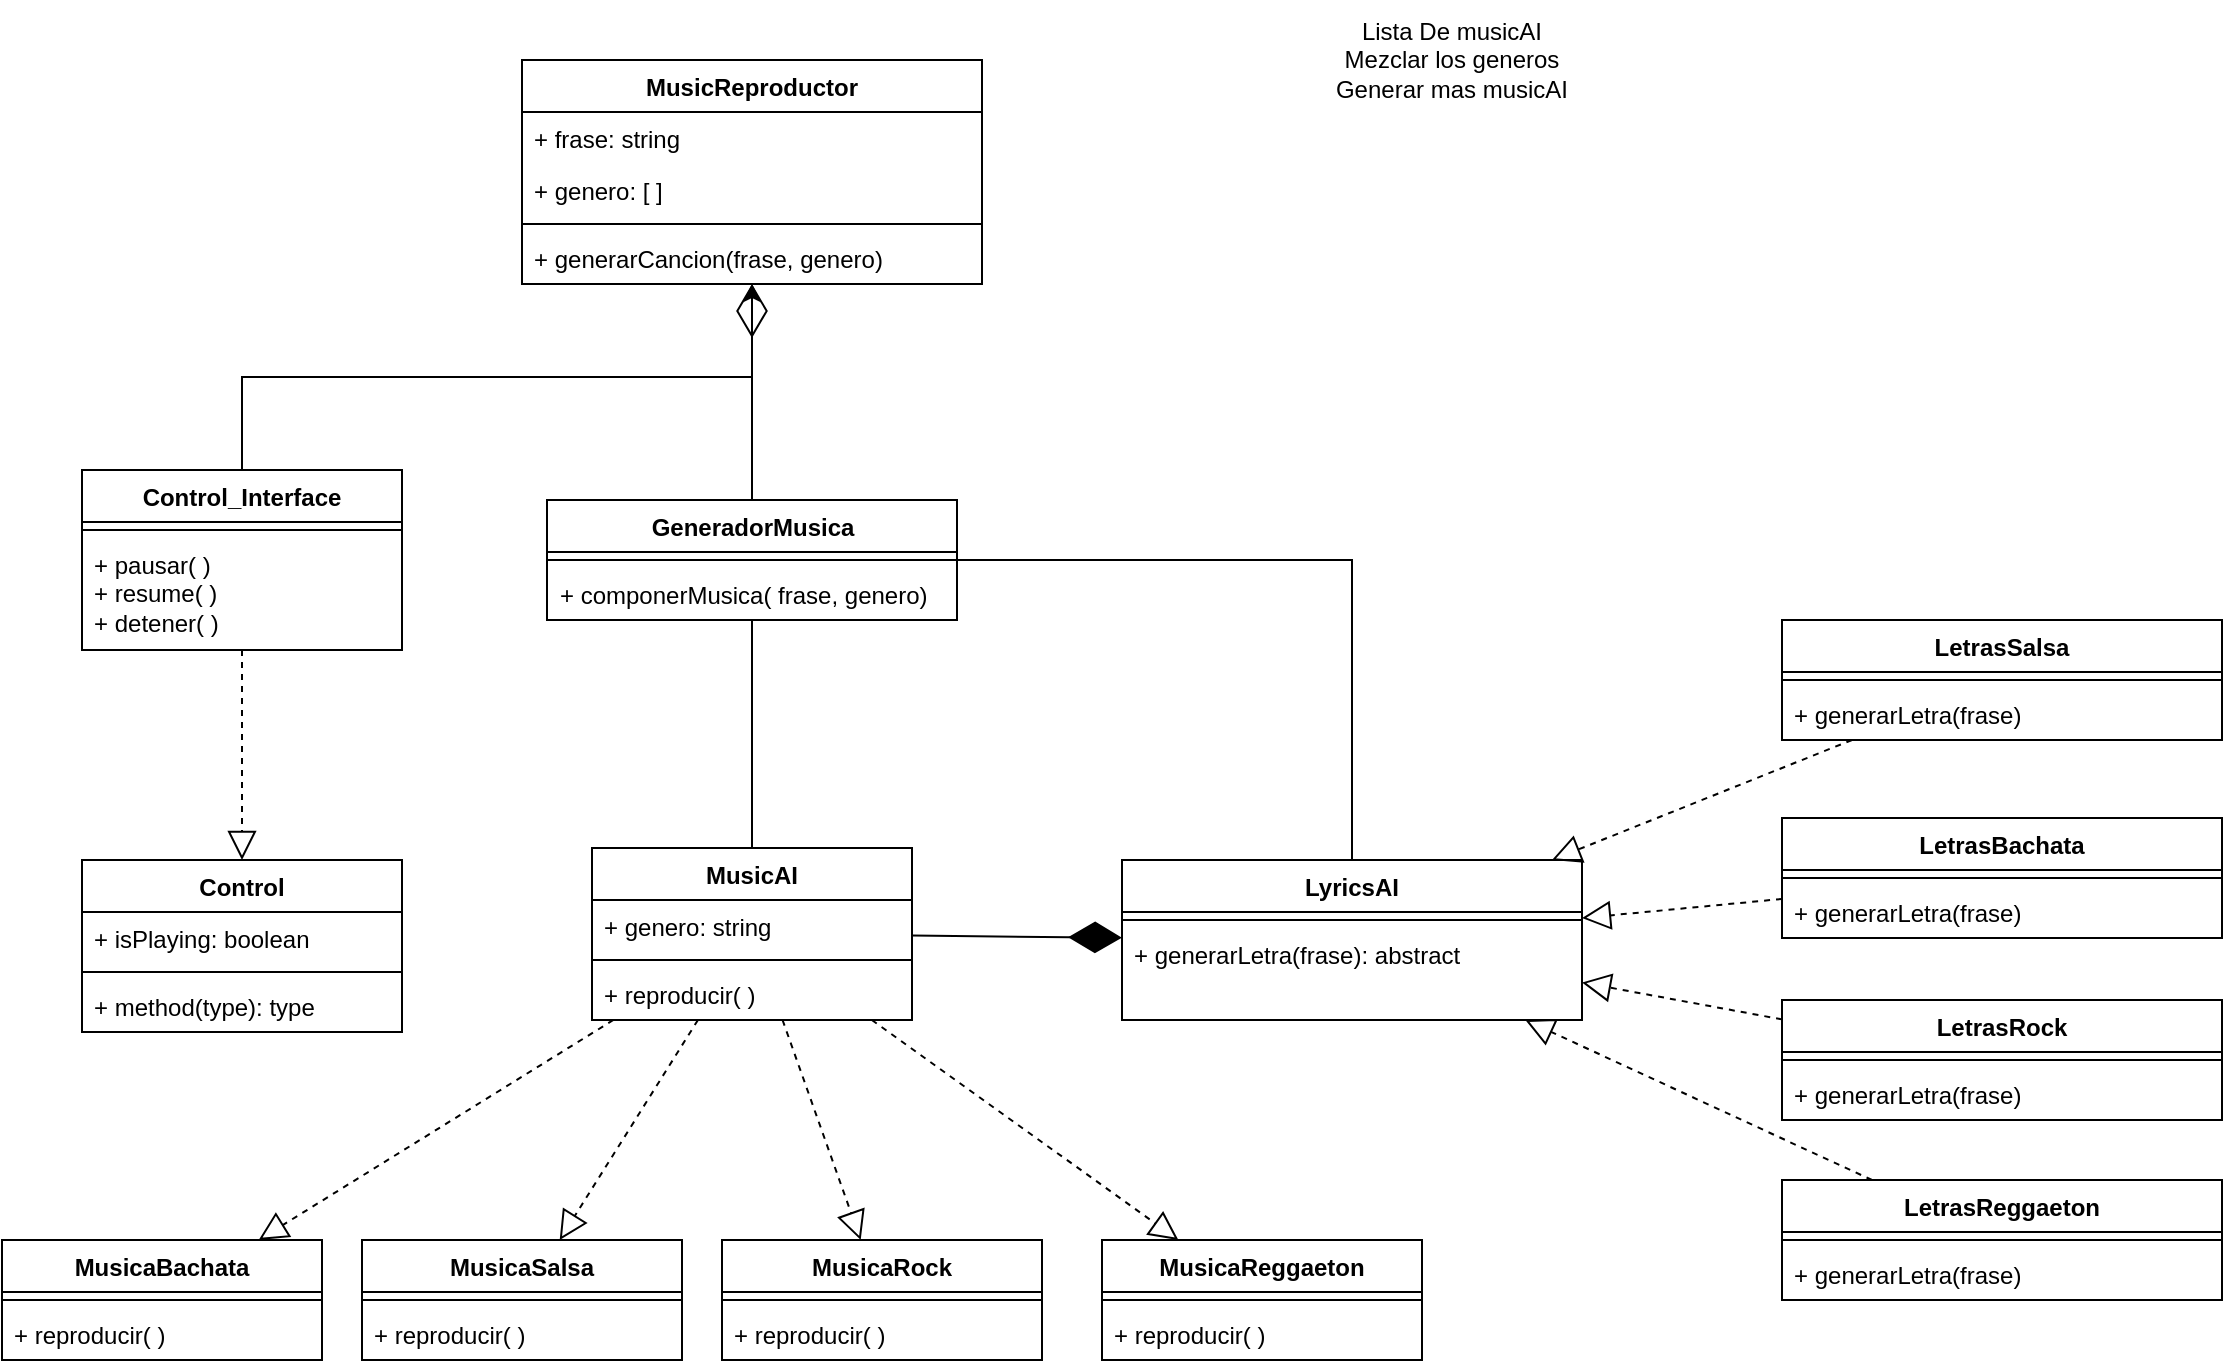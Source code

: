 <mxfile version="21.7.5" type="github">
  <diagram name="Página-1" id="z1PByEqdLCHVUJ9tPRRJ">
    <mxGraphModel dx="1127" dy="792" grid="1" gridSize="10" guides="1" tooltips="1" connect="1" arrows="1" fold="1" page="1" pageScale="1" pageWidth="827" pageHeight="1169" math="0" shadow="0">
      <root>
        <mxCell id="0" />
        <mxCell id="1" parent="0" />
        <mxCell id="fPxyy4-nxD-G0ZK6z71C-1" value="MusicReproductor" style="swimlane;fontStyle=1;align=center;verticalAlign=top;childLayout=stackLayout;horizontal=1;startSize=26;horizontalStack=0;resizeParent=1;resizeParentMax=0;resizeLast=0;collapsible=1;marginBottom=0;whiteSpace=wrap;html=1;" vertex="1" parent="1">
          <mxGeometry x="280" y="120" width="230" height="112" as="geometry" />
        </mxCell>
        <mxCell id="fPxyy4-nxD-G0ZK6z71C-2" value="+ frase: string" style="text;strokeColor=none;fillColor=none;align=left;verticalAlign=top;spacingLeft=4;spacingRight=4;overflow=hidden;rotatable=0;points=[[0,0.5],[1,0.5]];portConstraint=eastwest;whiteSpace=wrap;html=1;" vertex="1" parent="fPxyy4-nxD-G0ZK6z71C-1">
          <mxGeometry y="26" width="230" height="26" as="geometry" />
        </mxCell>
        <mxCell id="fPxyy4-nxD-G0ZK6z71C-45" value="+ genero: [ ]" style="text;strokeColor=none;fillColor=none;align=left;verticalAlign=top;spacingLeft=4;spacingRight=4;overflow=hidden;rotatable=0;points=[[0,0.5],[1,0.5]];portConstraint=eastwest;whiteSpace=wrap;html=1;" vertex="1" parent="fPxyy4-nxD-G0ZK6z71C-1">
          <mxGeometry y="52" width="230" height="26" as="geometry" />
        </mxCell>
        <mxCell id="fPxyy4-nxD-G0ZK6z71C-3" value="" style="line;strokeWidth=1;fillColor=none;align=left;verticalAlign=middle;spacingTop=-1;spacingLeft=3;spacingRight=3;rotatable=0;labelPosition=right;points=[];portConstraint=eastwest;strokeColor=inherit;" vertex="1" parent="fPxyy4-nxD-G0ZK6z71C-1">
          <mxGeometry y="78" width="230" height="8" as="geometry" />
        </mxCell>
        <mxCell id="fPxyy4-nxD-G0ZK6z71C-4" value="+ generarCancion(frase, genero)" style="text;strokeColor=none;fillColor=none;align=left;verticalAlign=top;spacingLeft=4;spacingRight=4;overflow=hidden;rotatable=0;points=[[0,0.5],[1,0.5]];portConstraint=eastwest;whiteSpace=wrap;html=1;" vertex="1" parent="fPxyy4-nxD-G0ZK6z71C-1">
          <mxGeometry y="86" width="230" height="26" as="geometry" />
        </mxCell>
        <mxCell id="fPxyy4-nxD-G0ZK6z71C-5" value="LyricsAI" style="swimlane;fontStyle=1;align=center;verticalAlign=top;childLayout=stackLayout;horizontal=1;startSize=26;horizontalStack=0;resizeParent=1;resizeParentMax=0;resizeLast=0;collapsible=1;marginBottom=0;whiteSpace=wrap;html=1;" vertex="1" parent="1">
          <mxGeometry x="580" y="520" width="230" height="80" as="geometry" />
        </mxCell>
        <mxCell id="fPxyy4-nxD-G0ZK6z71C-7" value="" style="line;strokeWidth=1;fillColor=none;align=left;verticalAlign=middle;spacingTop=-1;spacingLeft=3;spacingRight=3;rotatable=0;labelPosition=right;points=[];portConstraint=eastwest;strokeColor=inherit;" vertex="1" parent="fPxyy4-nxD-G0ZK6z71C-5">
          <mxGeometry y="26" width="230" height="8" as="geometry" />
        </mxCell>
        <mxCell id="fPxyy4-nxD-G0ZK6z71C-8" value="+ generarLetra(frase): abstract" style="text;strokeColor=none;fillColor=none;align=left;verticalAlign=top;spacingLeft=4;spacingRight=4;overflow=hidden;rotatable=0;points=[[0,0.5],[1,0.5]];portConstraint=eastwest;whiteSpace=wrap;html=1;" vertex="1" parent="fPxyy4-nxD-G0ZK6z71C-5">
          <mxGeometry y="34" width="230" height="46" as="geometry" />
        </mxCell>
        <mxCell id="fPxyy4-nxD-G0ZK6z71C-16" value="LetrasRock" style="swimlane;fontStyle=1;align=center;verticalAlign=top;childLayout=stackLayout;horizontal=1;startSize=26;horizontalStack=0;resizeParent=1;resizeParentMax=0;resizeLast=0;collapsible=1;marginBottom=0;whiteSpace=wrap;html=1;" vertex="1" parent="1">
          <mxGeometry x="910" y="590" width="220" height="60" as="geometry" />
        </mxCell>
        <mxCell id="fPxyy4-nxD-G0ZK6z71C-18" value="" style="line;strokeWidth=1;fillColor=none;align=left;verticalAlign=middle;spacingTop=-1;spacingLeft=3;spacingRight=3;rotatable=0;labelPosition=right;points=[];portConstraint=eastwest;strokeColor=inherit;" vertex="1" parent="fPxyy4-nxD-G0ZK6z71C-16">
          <mxGeometry y="26" width="220" height="8" as="geometry" />
        </mxCell>
        <mxCell id="fPxyy4-nxD-G0ZK6z71C-34" value="+&amp;nbsp;generarLetra(frase)" style="text;strokeColor=none;fillColor=none;align=left;verticalAlign=top;spacingLeft=4;spacingRight=4;overflow=hidden;rotatable=0;points=[[0,0.5],[1,0.5]];portConstraint=eastwest;whiteSpace=wrap;html=1;" vertex="1" parent="fPxyy4-nxD-G0ZK6z71C-16">
          <mxGeometry y="34" width="220" height="26" as="geometry" />
        </mxCell>
        <mxCell id="fPxyy4-nxD-G0ZK6z71C-20" value="LetrasBachata" style="swimlane;fontStyle=1;align=center;verticalAlign=top;childLayout=stackLayout;horizontal=1;startSize=26;horizontalStack=0;resizeParent=1;resizeParentMax=0;resizeLast=0;collapsible=1;marginBottom=0;whiteSpace=wrap;html=1;" vertex="1" parent="1">
          <mxGeometry x="910" y="499" width="220" height="60" as="geometry" />
        </mxCell>
        <mxCell id="fPxyy4-nxD-G0ZK6z71C-21" value="" style="line;strokeWidth=1;fillColor=none;align=left;verticalAlign=middle;spacingTop=-1;spacingLeft=3;spacingRight=3;rotatable=0;labelPosition=right;points=[];portConstraint=eastwest;strokeColor=inherit;" vertex="1" parent="fPxyy4-nxD-G0ZK6z71C-20">
          <mxGeometry y="26" width="220" height="8" as="geometry" />
        </mxCell>
        <mxCell id="fPxyy4-nxD-G0ZK6z71C-33" value="+&amp;nbsp;generarLetra(frase)" style="text;strokeColor=none;fillColor=none;align=left;verticalAlign=top;spacingLeft=4;spacingRight=4;overflow=hidden;rotatable=0;points=[[0,0.5],[1,0.5]];portConstraint=eastwest;whiteSpace=wrap;html=1;" vertex="1" parent="fPxyy4-nxD-G0ZK6z71C-20">
          <mxGeometry y="34" width="220" height="26" as="geometry" />
        </mxCell>
        <mxCell id="fPxyy4-nxD-G0ZK6z71C-23" value="LetrasReggaeton" style="swimlane;fontStyle=1;align=center;verticalAlign=top;childLayout=stackLayout;horizontal=1;startSize=26;horizontalStack=0;resizeParent=1;resizeParentMax=0;resizeLast=0;collapsible=1;marginBottom=0;whiteSpace=wrap;html=1;" vertex="1" parent="1">
          <mxGeometry x="910" y="680" width="220" height="60" as="geometry" />
        </mxCell>
        <mxCell id="fPxyy4-nxD-G0ZK6z71C-24" value="" style="line;strokeWidth=1;fillColor=none;align=left;verticalAlign=middle;spacingTop=-1;spacingLeft=3;spacingRight=3;rotatable=0;labelPosition=right;points=[];portConstraint=eastwest;strokeColor=inherit;" vertex="1" parent="fPxyy4-nxD-G0ZK6z71C-23">
          <mxGeometry y="26" width="220" height="8" as="geometry" />
        </mxCell>
        <mxCell id="fPxyy4-nxD-G0ZK6z71C-35" value="+&amp;nbsp;generarLetra(frase)" style="text;strokeColor=none;fillColor=none;align=left;verticalAlign=top;spacingLeft=4;spacingRight=4;overflow=hidden;rotatable=0;points=[[0,0.5],[1,0.5]];portConstraint=eastwest;whiteSpace=wrap;html=1;" vertex="1" parent="fPxyy4-nxD-G0ZK6z71C-23">
          <mxGeometry y="34" width="220" height="26" as="geometry" />
        </mxCell>
        <mxCell id="fPxyy4-nxD-G0ZK6z71C-26" value="LetrasSalsa" style="swimlane;fontStyle=1;align=center;verticalAlign=top;childLayout=stackLayout;horizontal=1;startSize=26;horizontalStack=0;resizeParent=1;resizeParentMax=0;resizeLast=0;collapsible=1;marginBottom=0;whiteSpace=wrap;html=1;" vertex="1" parent="1">
          <mxGeometry x="910" y="400" width="220" height="60" as="geometry" />
        </mxCell>
        <mxCell id="fPxyy4-nxD-G0ZK6z71C-27" value="" style="line;strokeWidth=1;fillColor=none;align=left;verticalAlign=middle;spacingTop=-1;spacingLeft=3;spacingRight=3;rotatable=0;labelPosition=right;points=[];portConstraint=eastwest;strokeColor=inherit;" vertex="1" parent="fPxyy4-nxD-G0ZK6z71C-26">
          <mxGeometry y="26" width="220" height="8" as="geometry" />
        </mxCell>
        <mxCell id="fPxyy4-nxD-G0ZK6z71C-28" value="+&amp;nbsp;generarLetra(frase)" style="text;strokeColor=none;fillColor=none;align=left;verticalAlign=top;spacingLeft=4;spacingRight=4;overflow=hidden;rotatable=0;points=[[0,0.5],[1,0.5]];portConstraint=eastwest;whiteSpace=wrap;html=1;" vertex="1" parent="fPxyy4-nxD-G0ZK6z71C-26">
          <mxGeometry y="34" width="220" height="26" as="geometry" />
        </mxCell>
        <mxCell id="fPxyy4-nxD-G0ZK6z71C-32" value="" style="endArrow=block;dashed=1;endFill=0;endSize=12;html=1;rounded=0;" edge="1" parent="1" source="fPxyy4-nxD-G0ZK6z71C-26" target="fPxyy4-nxD-G0ZK6z71C-5">
          <mxGeometry width="160" relative="1" as="geometry">
            <mxPoint x="690" y="630" as="sourcePoint" />
            <mxPoint x="850" y="630" as="targetPoint" />
          </mxGeometry>
        </mxCell>
        <mxCell id="fPxyy4-nxD-G0ZK6z71C-36" value="" style="endArrow=block;dashed=1;endFill=0;endSize=12;html=1;rounded=0;" edge="1" parent="1" source="fPxyy4-nxD-G0ZK6z71C-20" target="fPxyy4-nxD-G0ZK6z71C-5">
          <mxGeometry width="160" relative="1" as="geometry">
            <mxPoint x="955" y="470" as="sourcePoint" />
            <mxPoint x="805" y="530" as="targetPoint" />
          </mxGeometry>
        </mxCell>
        <mxCell id="fPxyy4-nxD-G0ZK6z71C-37" value="" style="endArrow=block;dashed=1;endFill=0;endSize=12;html=1;rounded=0;" edge="1" parent="1" source="fPxyy4-nxD-G0ZK6z71C-16" target="fPxyy4-nxD-G0ZK6z71C-5">
          <mxGeometry width="160" relative="1" as="geometry">
            <mxPoint x="920" y="549" as="sourcePoint" />
            <mxPoint x="820" y="559" as="targetPoint" />
          </mxGeometry>
        </mxCell>
        <mxCell id="fPxyy4-nxD-G0ZK6z71C-38" value="" style="endArrow=block;dashed=1;endFill=0;endSize=12;html=1;rounded=0;" edge="1" parent="1" source="fPxyy4-nxD-G0ZK6z71C-23" target="fPxyy4-nxD-G0ZK6z71C-5">
          <mxGeometry width="160" relative="1" as="geometry">
            <mxPoint x="930" y="559" as="sourcePoint" />
            <mxPoint x="830" y="569" as="targetPoint" />
          </mxGeometry>
        </mxCell>
        <mxCell id="fPxyy4-nxD-G0ZK6z71C-40" value="" style="endArrow=diamondThin;endFill=1;endSize=24;html=1;rounded=0;" edge="1" parent="1" source="fPxyy4-nxD-G0ZK6z71C-41" target="fPxyy4-nxD-G0ZK6z71C-5">
          <mxGeometry width="160" relative="1" as="geometry">
            <mxPoint x="410" y="559.44" as="sourcePoint" />
            <mxPoint x="570" y="559.44" as="targetPoint" />
          </mxGeometry>
        </mxCell>
        <mxCell id="fPxyy4-nxD-G0ZK6z71C-41" value="MusicAI" style="swimlane;fontStyle=1;align=center;verticalAlign=top;childLayout=stackLayout;horizontal=1;startSize=26;horizontalStack=0;resizeParent=1;resizeParentMax=0;resizeLast=0;collapsible=1;marginBottom=0;whiteSpace=wrap;html=1;" vertex="1" parent="1">
          <mxGeometry x="315" y="514" width="160" height="86" as="geometry" />
        </mxCell>
        <mxCell id="fPxyy4-nxD-G0ZK6z71C-42" value="+ genero: string" style="text;strokeColor=none;fillColor=none;align=left;verticalAlign=top;spacingLeft=4;spacingRight=4;overflow=hidden;rotatable=0;points=[[0,0.5],[1,0.5]];portConstraint=eastwest;whiteSpace=wrap;html=1;" vertex="1" parent="fPxyy4-nxD-G0ZK6z71C-41">
          <mxGeometry y="26" width="160" height="26" as="geometry" />
        </mxCell>
        <mxCell id="fPxyy4-nxD-G0ZK6z71C-43" value="" style="line;strokeWidth=1;fillColor=none;align=left;verticalAlign=middle;spacingTop=-1;spacingLeft=3;spacingRight=3;rotatable=0;labelPosition=right;points=[];portConstraint=eastwest;strokeColor=inherit;" vertex="1" parent="fPxyy4-nxD-G0ZK6z71C-41">
          <mxGeometry y="52" width="160" height="8" as="geometry" />
        </mxCell>
        <mxCell id="fPxyy4-nxD-G0ZK6z71C-44" value="+ reproducir( )" style="text;strokeColor=none;fillColor=none;align=left;verticalAlign=top;spacingLeft=4;spacingRight=4;overflow=hidden;rotatable=0;points=[[0,0.5],[1,0.5]];portConstraint=eastwest;whiteSpace=wrap;html=1;" vertex="1" parent="fPxyy4-nxD-G0ZK6z71C-41">
          <mxGeometry y="60" width="160" height="26" as="geometry" />
        </mxCell>
        <mxCell id="fPxyy4-nxD-G0ZK6z71C-90" style="edgeStyle=orthogonalEdgeStyle;rounded=0;orthogonalLoop=1;jettySize=auto;html=1;exitX=0.5;exitY=0;exitDx=0;exitDy=0;" edge="1" parent="1" source="fPxyy4-nxD-G0ZK6z71C-46" target="fPxyy4-nxD-G0ZK6z71C-1">
          <mxGeometry relative="1" as="geometry" />
        </mxCell>
        <mxCell id="fPxyy4-nxD-G0ZK6z71C-46" value="Control_Interface" style="swimlane;fontStyle=1;align=center;verticalAlign=top;childLayout=stackLayout;horizontal=1;startSize=26;horizontalStack=0;resizeParent=1;resizeParentMax=0;resizeLast=0;collapsible=1;marginBottom=0;whiteSpace=wrap;html=1;" vertex="1" parent="1">
          <mxGeometry x="60" y="325" width="160" height="90" as="geometry" />
        </mxCell>
        <mxCell id="fPxyy4-nxD-G0ZK6z71C-48" value="" style="line;strokeWidth=1;fillColor=none;align=left;verticalAlign=middle;spacingTop=-1;spacingLeft=3;spacingRight=3;rotatable=0;labelPosition=right;points=[];portConstraint=eastwest;strokeColor=inherit;" vertex="1" parent="fPxyy4-nxD-G0ZK6z71C-46">
          <mxGeometry y="26" width="160" height="8" as="geometry" />
        </mxCell>
        <mxCell id="fPxyy4-nxD-G0ZK6z71C-49" value="&lt;div&gt;+ pausar( )&lt;/div&gt;&lt;div&gt;+ resume( )&lt;/div&gt;&lt;div&gt;+ detener( )&lt;br&gt;&lt;/div&gt;" style="text;strokeColor=none;fillColor=none;align=left;verticalAlign=top;spacingLeft=4;spacingRight=4;overflow=hidden;rotatable=0;points=[[0,0.5],[1,0.5]];portConstraint=eastwest;whiteSpace=wrap;html=1;" vertex="1" parent="fPxyy4-nxD-G0ZK6z71C-46">
          <mxGeometry y="34" width="160" height="56" as="geometry" />
        </mxCell>
        <mxCell id="fPxyy4-nxD-G0ZK6z71C-50" value="Control" style="swimlane;fontStyle=1;align=center;verticalAlign=top;childLayout=stackLayout;horizontal=1;startSize=26;horizontalStack=0;resizeParent=1;resizeParentMax=0;resizeLast=0;collapsible=1;marginBottom=0;whiteSpace=wrap;html=1;" vertex="1" parent="1">
          <mxGeometry x="60" y="520" width="160" height="86" as="geometry" />
        </mxCell>
        <mxCell id="fPxyy4-nxD-G0ZK6z71C-51" value="+ isPlaying: boolean" style="text;strokeColor=none;fillColor=none;align=left;verticalAlign=top;spacingLeft=4;spacingRight=4;overflow=hidden;rotatable=0;points=[[0,0.5],[1,0.5]];portConstraint=eastwest;whiteSpace=wrap;html=1;" vertex="1" parent="fPxyy4-nxD-G0ZK6z71C-50">
          <mxGeometry y="26" width="160" height="26" as="geometry" />
        </mxCell>
        <mxCell id="fPxyy4-nxD-G0ZK6z71C-52" value="" style="line;strokeWidth=1;fillColor=none;align=left;verticalAlign=middle;spacingTop=-1;spacingLeft=3;spacingRight=3;rotatable=0;labelPosition=right;points=[];portConstraint=eastwest;strokeColor=inherit;" vertex="1" parent="fPxyy4-nxD-G0ZK6z71C-50">
          <mxGeometry y="52" width="160" height="8" as="geometry" />
        </mxCell>
        <mxCell id="fPxyy4-nxD-G0ZK6z71C-53" value="+ method(type): type" style="text;strokeColor=none;fillColor=none;align=left;verticalAlign=top;spacingLeft=4;spacingRight=4;overflow=hidden;rotatable=0;points=[[0,0.5],[1,0.5]];portConstraint=eastwest;whiteSpace=wrap;html=1;" vertex="1" parent="fPxyy4-nxD-G0ZK6z71C-50">
          <mxGeometry y="60" width="160" height="26" as="geometry" />
        </mxCell>
        <mxCell id="fPxyy4-nxD-G0ZK6z71C-54" value="" style="endArrow=block;dashed=1;endFill=0;endSize=12;html=1;rounded=0;" edge="1" parent="1" source="fPxyy4-nxD-G0ZK6z71C-46" target="fPxyy4-nxD-G0ZK6z71C-50">
          <mxGeometry width="160" relative="1" as="geometry">
            <mxPoint x="340" y="430" as="sourcePoint" />
            <mxPoint x="500" y="430" as="targetPoint" />
          </mxGeometry>
        </mxCell>
        <mxCell id="fPxyy4-nxD-G0ZK6z71C-55" value="GeneradorMusica" style="swimlane;fontStyle=1;align=center;verticalAlign=top;childLayout=stackLayout;horizontal=1;startSize=26;horizontalStack=0;resizeParent=1;resizeParentMax=0;resizeLast=0;collapsible=1;marginBottom=0;whiteSpace=wrap;html=1;" vertex="1" parent="1">
          <mxGeometry x="292.5" y="340" width="205" height="60" as="geometry" />
        </mxCell>
        <mxCell id="fPxyy4-nxD-G0ZK6z71C-57" value="" style="line;strokeWidth=1;fillColor=none;align=left;verticalAlign=middle;spacingTop=-1;spacingLeft=3;spacingRight=3;rotatable=0;labelPosition=right;points=[];portConstraint=eastwest;strokeColor=inherit;" vertex="1" parent="fPxyy4-nxD-G0ZK6z71C-55">
          <mxGeometry y="26" width="205" height="8" as="geometry" />
        </mxCell>
        <mxCell id="fPxyy4-nxD-G0ZK6z71C-58" value="+ componerMusica( frase, genero)" style="text;strokeColor=none;fillColor=none;align=left;verticalAlign=top;spacingLeft=4;spacingRight=4;overflow=hidden;rotatable=0;points=[[0,0.5],[1,0.5]];portConstraint=eastwest;whiteSpace=wrap;html=1;" vertex="1" parent="fPxyy4-nxD-G0ZK6z71C-55">
          <mxGeometry y="34" width="205" height="26" as="geometry" />
        </mxCell>
        <mxCell id="fPxyy4-nxD-G0ZK6z71C-59" value="" style="endArrow=diamondThin;endFill=0;endSize=24;html=1;rounded=0;" edge="1" parent="1" source="fPxyy4-nxD-G0ZK6z71C-55" target="fPxyy4-nxD-G0ZK6z71C-1">
          <mxGeometry width="160" relative="1" as="geometry">
            <mxPoint x="490" y="430" as="sourcePoint" />
            <mxPoint x="650" y="430" as="targetPoint" />
          </mxGeometry>
        </mxCell>
        <mxCell id="fPxyy4-nxD-G0ZK6z71C-61" value="MusicaSalsa" style="swimlane;fontStyle=1;align=center;verticalAlign=top;childLayout=stackLayout;horizontal=1;startSize=26;horizontalStack=0;resizeParent=1;resizeParentMax=0;resizeLast=0;collapsible=1;marginBottom=0;whiteSpace=wrap;html=1;" vertex="1" parent="1">
          <mxGeometry x="200" y="710" width="160" height="60" as="geometry" />
        </mxCell>
        <mxCell id="fPxyy4-nxD-G0ZK6z71C-63" value="" style="line;strokeWidth=1;fillColor=none;align=left;verticalAlign=middle;spacingTop=-1;spacingLeft=3;spacingRight=3;rotatable=0;labelPosition=right;points=[];portConstraint=eastwest;strokeColor=inherit;" vertex="1" parent="fPxyy4-nxD-G0ZK6z71C-61">
          <mxGeometry y="26" width="160" height="8" as="geometry" />
        </mxCell>
        <mxCell id="fPxyy4-nxD-G0ZK6z71C-79" value="+ reproducir( )" style="text;strokeColor=none;fillColor=none;align=left;verticalAlign=top;spacingLeft=4;spacingRight=4;overflow=hidden;rotatable=0;points=[[0,0.5],[1,0.5]];portConstraint=eastwest;whiteSpace=wrap;html=1;" vertex="1" parent="fPxyy4-nxD-G0ZK6z71C-61">
          <mxGeometry y="34" width="160" height="26" as="geometry" />
        </mxCell>
        <mxCell id="fPxyy4-nxD-G0ZK6z71C-65" value="MusicaRock" style="swimlane;fontStyle=1;align=center;verticalAlign=top;childLayout=stackLayout;horizontal=1;startSize=26;horizontalStack=0;resizeParent=1;resizeParentMax=0;resizeLast=0;collapsible=1;marginBottom=0;whiteSpace=wrap;html=1;" vertex="1" parent="1">
          <mxGeometry x="380" y="710" width="160" height="60" as="geometry" />
        </mxCell>
        <mxCell id="fPxyy4-nxD-G0ZK6z71C-67" value="" style="line;strokeWidth=1;fillColor=none;align=left;verticalAlign=middle;spacingTop=-1;spacingLeft=3;spacingRight=3;rotatable=0;labelPosition=right;points=[];portConstraint=eastwest;strokeColor=inherit;" vertex="1" parent="fPxyy4-nxD-G0ZK6z71C-65">
          <mxGeometry y="26" width="160" height="8" as="geometry" />
        </mxCell>
        <mxCell id="fPxyy4-nxD-G0ZK6z71C-80" value="+ reproducir( )" style="text;strokeColor=none;fillColor=none;align=left;verticalAlign=top;spacingLeft=4;spacingRight=4;overflow=hidden;rotatable=0;points=[[0,0.5],[1,0.5]];portConstraint=eastwest;whiteSpace=wrap;html=1;" vertex="1" parent="fPxyy4-nxD-G0ZK6z71C-65">
          <mxGeometry y="34" width="160" height="26" as="geometry" />
        </mxCell>
        <mxCell id="fPxyy4-nxD-G0ZK6z71C-69" value="MusicaBachata" style="swimlane;fontStyle=1;align=center;verticalAlign=top;childLayout=stackLayout;horizontal=1;startSize=26;horizontalStack=0;resizeParent=1;resizeParentMax=0;resizeLast=0;collapsible=1;marginBottom=0;whiteSpace=wrap;html=1;" vertex="1" parent="1">
          <mxGeometry x="20" y="710" width="160" height="60" as="geometry" />
        </mxCell>
        <mxCell id="fPxyy4-nxD-G0ZK6z71C-71" value="" style="line;strokeWidth=1;fillColor=none;align=left;verticalAlign=middle;spacingTop=-1;spacingLeft=3;spacingRight=3;rotatable=0;labelPosition=right;points=[];portConstraint=eastwest;strokeColor=inherit;" vertex="1" parent="fPxyy4-nxD-G0ZK6z71C-69">
          <mxGeometry y="26" width="160" height="8" as="geometry" />
        </mxCell>
        <mxCell id="fPxyy4-nxD-G0ZK6z71C-77" value="+ reproducir( )" style="text;strokeColor=none;fillColor=none;align=left;verticalAlign=top;spacingLeft=4;spacingRight=4;overflow=hidden;rotatable=0;points=[[0,0.5],[1,0.5]];portConstraint=eastwest;whiteSpace=wrap;html=1;" vertex="1" parent="fPxyy4-nxD-G0ZK6z71C-69">
          <mxGeometry y="34" width="160" height="26" as="geometry" />
        </mxCell>
        <mxCell id="fPxyy4-nxD-G0ZK6z71C-73" value="MusicaReggaeton" style="swimlane;fontStyle=1;align=center;verticalAlign=top;childLayout=stackLayout;horizontal=1;startSize=26;horizontalStack=0;resizeParent=1;resizeParentMax=0;resizeLast=0;collapsible=1;marginBottom=0;whiteSpace=wrap;html=1;" vertex="1" parent="1">
          <mxGeometry x="570" y="710" width="160" height="60" as="geometry" />
        </mxCell>
        <mxCell id="fPxyy4-nxD-G0ZK6z71C-75" value="" style="line;strokeWidth=1;fillColor=none;align=left;verticalAlign=middle;spacingTop=-1;spacingLeft=3;spacingRight=3;rotatable=0;labelPosition=right;points=[];portConstraint=eastwest;strokeColor=inherit;" vertex="1" parent="fPxyy4-nxD-G0ZK6z71C-73">
          <mxGeometry y="26" width="160" height="8" as="geometry" />
        </mxCell>
        <mxCell id="fPxyy4-nxD-G0ZK6z71C-81" value="+ reproducir( )" style="text;strokeColor=none;fillColor=none;align=left;verticalAlign=top;spacingLeft=4;spacingRight=4;overflow=hidden;rotatable=0;points=[[0,0.5],[1,0.5]];portConstraint=eastwest;whiteSpace=wrap;html=1;" vertex="1" parent="fPxyy4-nxD-G0ZK6z71C-73">
          <mxGeometry y="34" width="160" height="26" as="geometry" />
        </mxCell>
        <mxCell id="fPxyy4-nxD-G0ZK6z71C-82" value="" style="endArrow=block;dashed=1;endFill=0;endSize=12;html=1;rounded=0;" edge="1" parent="1" source="fPxyy4-nxD-G0ZK6z71C-41" target="fPxyy4-nxD-G0ZK6z71C-69">
          <mxGeometry width="160" relative="1" as="geometry">
            <mxPoint x="240" y="650" as="sourcePoint" />
            <mxPoint x="400" y="650" as="targetPoint" />
          </mxGeometry>
        </mxCell>
        <mxCell id="fPxyy4-nxD-G0ZK6z71C-83" value="" style="endArrow=block;dashed=1;endFill=0;endSize=12;html=1;rounded=0;" edge="1" parent="1" source="fPxyy4-nxD-G0ZK6z71C-41" target="fPxyy4-nxD-G0ZK6z71C-61">
          <mxGeometry width="160" relative="1" as="geometry">
            <mxPoint x="336" y="610" as="sourcePoint" />
            <mxPoint x="158" y="720" as="targetPoint" />
          </mxGeometry>
        </mxCell>
        <mxCell id="fPxyy4-nxD-G0ZK6z71C-84" value="" style="endArrow=block;dashed=1;endFill=0;endSize=12;html=1;rounded=0;" edge="1" parent="1" source="fPxyy4-nxD-G0ZK6z71C-41" target="fPxyy4-nxD-G0ZK6z71C-65">
          <mxGeometry width="160" relative="1" as="geometry">
            <mxPoint x="378" y="610" as="sourcePoint" />
            <mxPoint x="309" y="720" as="targetPoint" />
          </mxGeometry>
        </mxCell>
        <mxCell id="fPxyy4-nxD-G0ZK6z71C-85" value="" style="endArrow=block;dashed=1;endFill=0;endSize=12;html=1;rounded=0;" edge="1" parent="1" source="fPxyy4-nxD-G0ZK6z71C-41" target="fPxyy4-nxD-G0ZK6z71C-73">
          <mxGeometry width="160" relative="1" as="geometry">
            <mxPoint x="420" y="610" as="sourcePoint" />
            <mxPoint x="459" y="720" as="targetPoint" />
          </mxGeometry>
        </mxCell>
        <mxCell id="fPxyy4-nxD-G0ZK6z71C-86" value="" style="endArrow=none;html=1;edgeStyle=orthogonalEdgeStyle;rounded=0;" edge="1" parent="1" source="fPxyy4-nxD-G0ZK6z71C-55" target="fPxyy4-nxD-G0ZK6z71C-41">
          <mxGeometry relative="1" as="geometry">
            <mxPoint x="450" y="450" as="sourcePoint" />
            <mxPoint x="610" y="450" as="targetPoint" />
          </mxGeometry>
        </mxCell>
        <mxCell id="fPxyy4-nxD-G0ZK6z71C-89" value="" style="endArrow=none;html=1;edgeStyle=orthogonalEdgeStyle;rounded=0;" edge="1" parent="1" source="fPxyy4-nxD-G0ZK6z71C-55" target="fPxyy4-nxD-G0ZK6z71C-5">
          <mxGeometry relative="1" as="geometry">
            <mxPoint x="405" y="410" as="sourcePoint" />
            <mxPoint x="405" y="524" as="targetPoint" />
          </mxGeometry>
        </mxCell>
        <mxCell id="fPxyy4-nxD-G0ZK6z71C-91" value="&lt;div&gt;Lista De musicAI&lt;/div&gt;&lt;div&gt;Mezclar los generos&lt;/div&gt;&lt;div&gt;Generar mas musicAI&lt;br&gt;&lt;/div&gt;" style="text;html=1;strokeColor=none;fillColor=none;align=center;verticalAlign=middle;whiteSpace=wrap;rounded=0;" vertex="1" parent="1">
          <mxGeometry x="680" y="90" width="130" height="60" as="geometry" />
        </mxCell>
      </root>
    </mxGraphModel>
  </diagram>
</mxfile>
